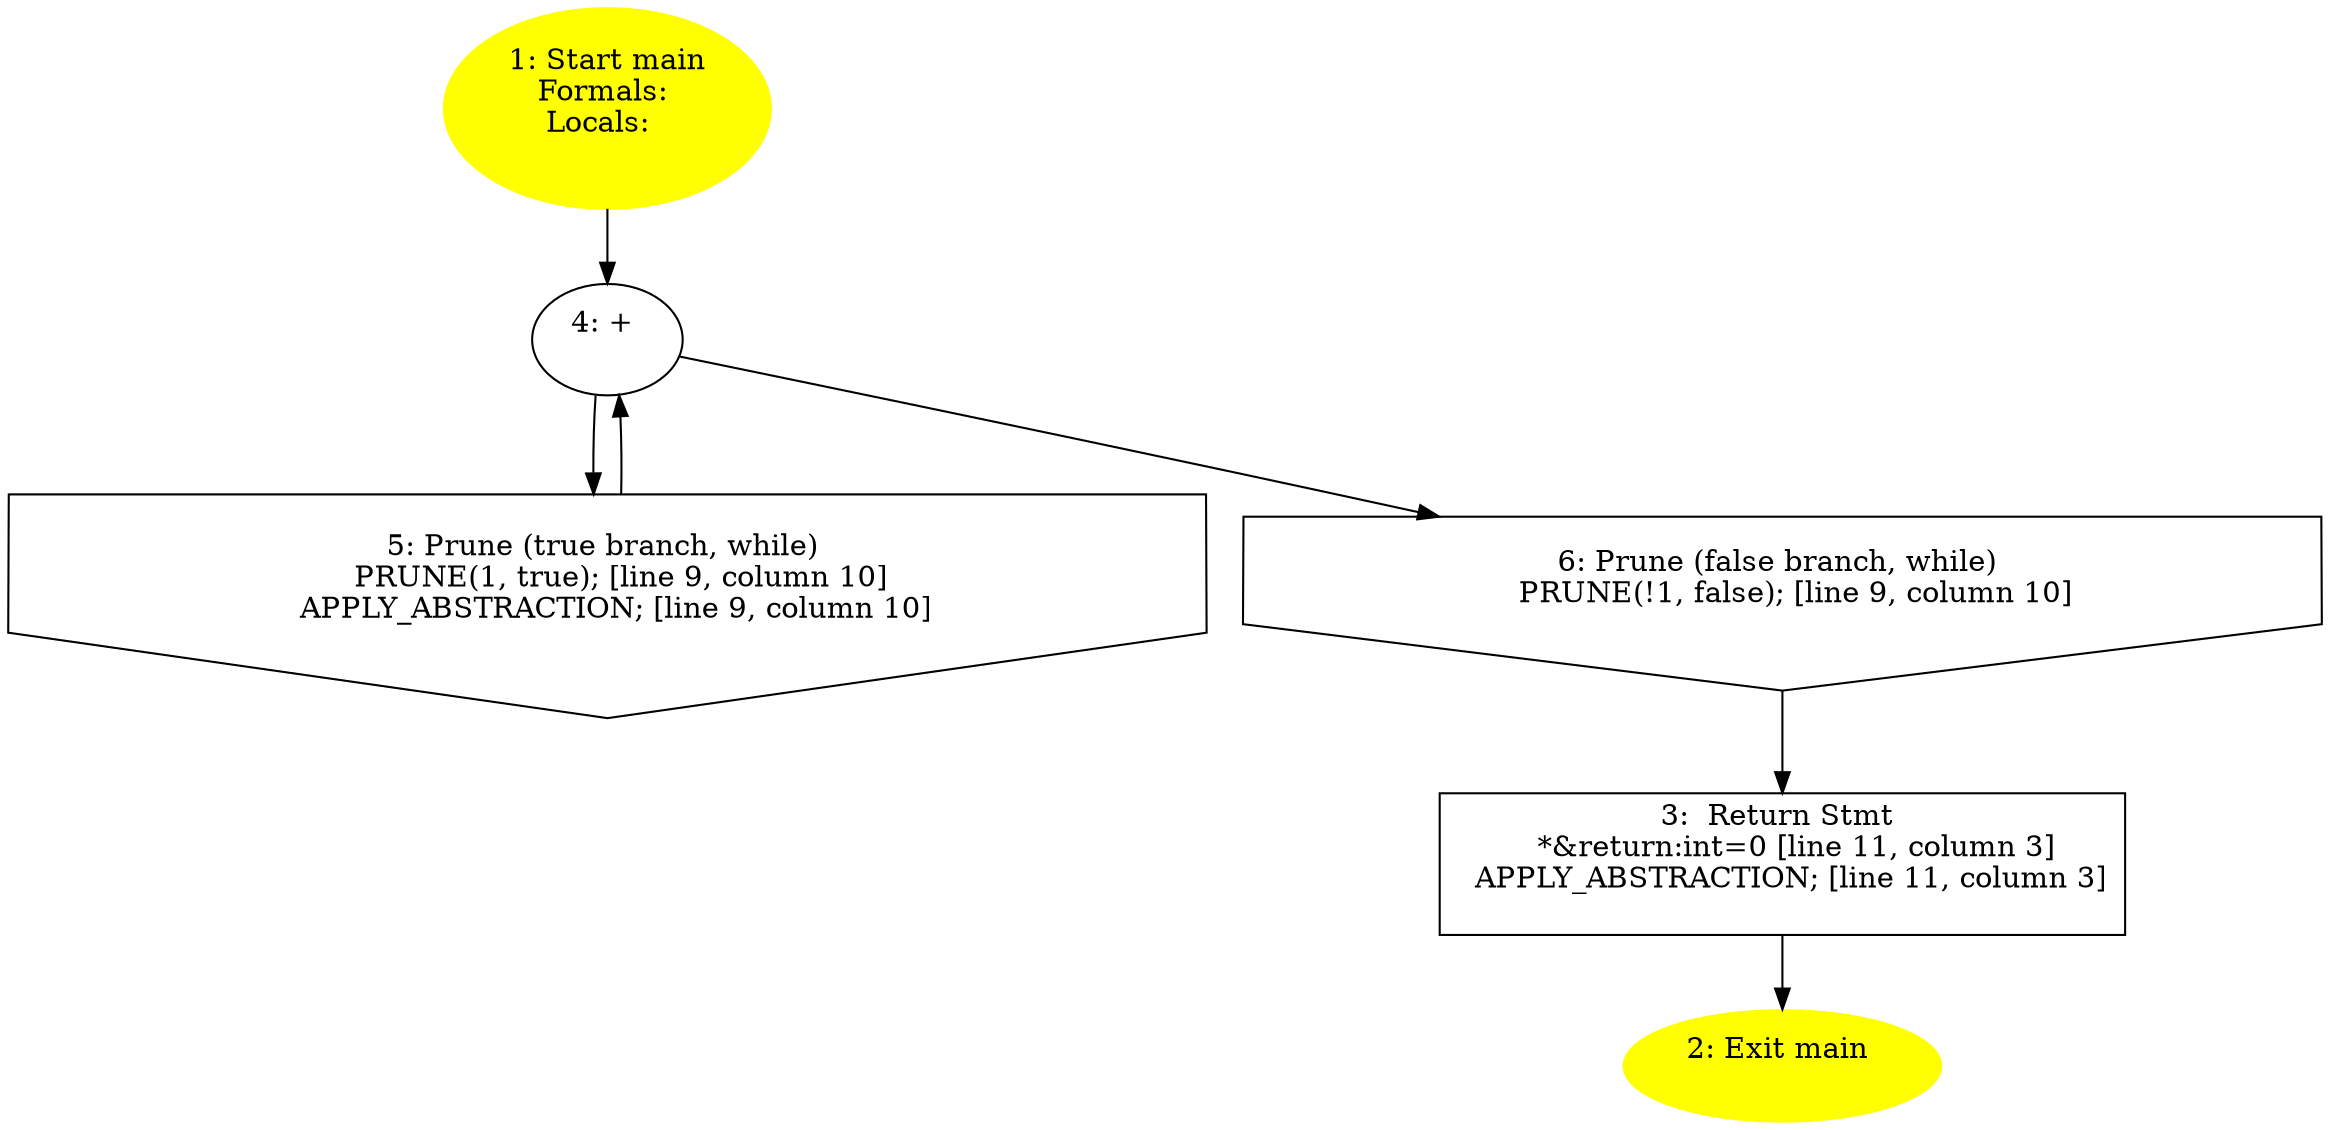 /* @generated */
digraph cfg {
"main.fad58de7366495db4650cfefac2fcd61_1" [label="1: Start main\nFormals: \nLocals:  \n  " color=yellow style=filled]
	

	 "main.fad58de7366495db4650cfefac2fcd61_1" -> "main.fad58de7366495db4650cfefac2fcd61_4" ;
"main.fad58de7366495db4650cfefac2fcd61_2" [label="2: Exit main \n  " color=yellow style=filled]
	

"main.fad58de7366495db4650cfefac2fcd61_3" [label="3:  Return Stmt \n   *&return:int=0 [line 11, column 3]\n  APPLY_ABSTRACTION; [line 11, column 3]\n " shape="box"]
	

	 "main.fad58de7366495db4650cfefac2fcd61_3" -> "main.fad58de7366495db4650cfefac2fcd61_2" ;
"main.fad58de7366495db4650cfefac2fcd61_4" [label="4: + \n  " ]
	

	 "main.fad58de7366495db4650cfefac2fcd61_4" -> "main.fad58de7366495db4650cfefac2fcd61_5" ;
	 "main.fad58de7366495db4650cfefac2fcd61_4" -> "main.fad58de7366495db4650cfefac2fcd61_6" ;
"main.fad58de7366495db4650cfefac2fcd61_5" [label="5: Prune (true branch, while) \n   PRUNE(1, true); [line 9, column 10]\n  APPLY_ABSTRACTION; [line 9, column 10]\n " shape="invhouse"]
	

	 "main.fad58de7366495db4650cfefac2fcd61_5" -> "main.fad58de7366495db4650cfefac2fcd61_4" ;
"main.fad58de7366495db4650cfefac2fcd61_6" [label="6: Prune (false branch, while) \n   PRUNE(!1, false); [line 9, column 10]\n " shape="invhouse"]
	

	 "main.fad58de7366495db4650cfefac2fcd61_6" -> "main.fad58de7366495db4650cfefac2fcd61_3" ;
}
